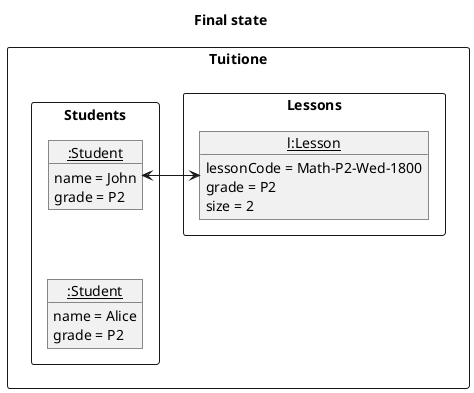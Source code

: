 @startuml
skinparam ClassFontColor #000000
skinparam ClassBorderColor #000000

title Final state

package Tuitione <<rectangle>> {
    package Lessons <<rectangle>> {
        object "<u>l:Lesson" as Lesson {
            lessonCode = Math-P2-Wed-1800
            grade = P2
            size = 2
        }
    }
    package Students <<rectangle>> {
        object "<u>:Student" as Alice {
            name = Alice
            grade = P2
        }
        object "<u>:Student" as John {
            name = John
            grade = P2
        }
    }
}

John -[hidden]-> Alice

Lesson <-r-> John

@end
